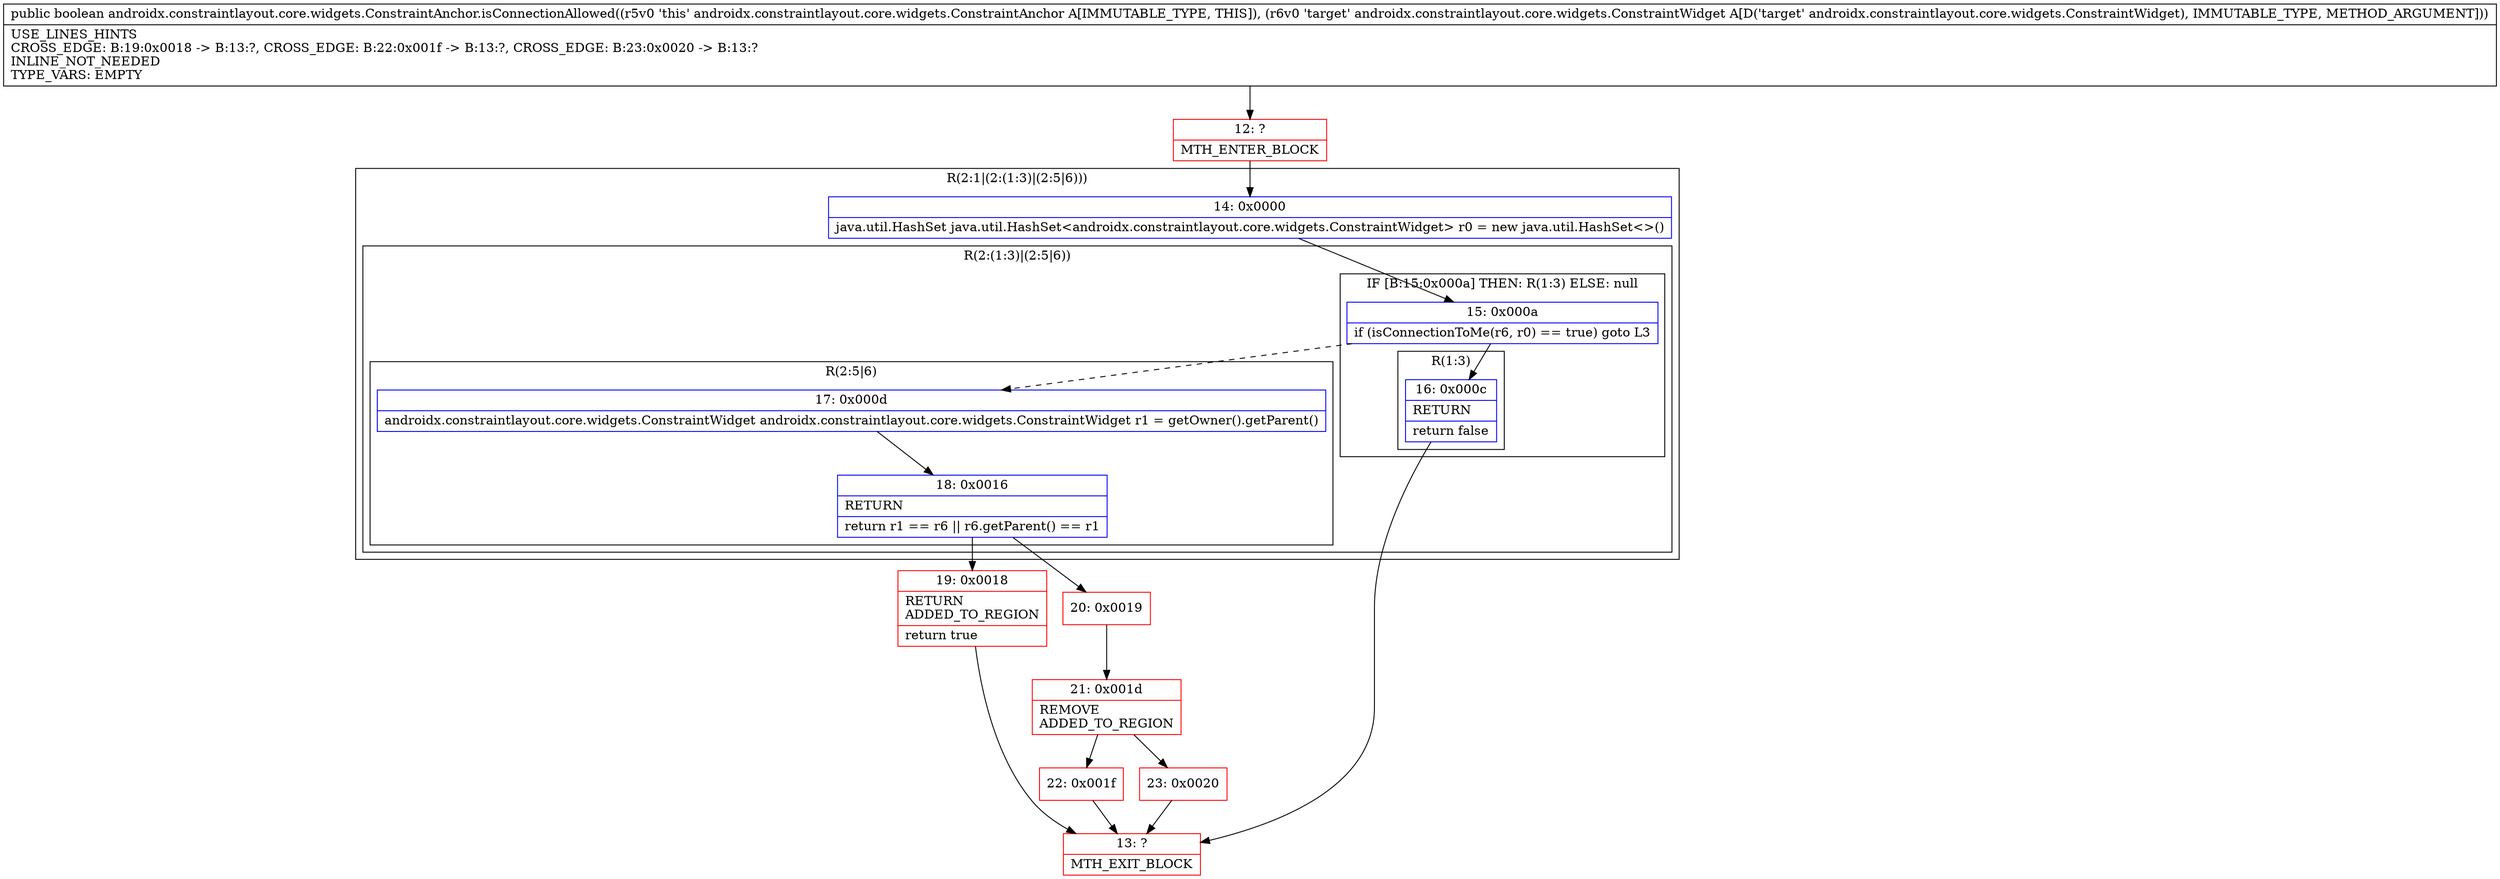 digraph "CFG forandroidx.constraintlayout.core.widgets.ConstraintAnchor.isConnectionAllowed(Landroidx\/constraintlayout\/core\/widgets\/ConstraintWidget;)Z" {
subgraph cluster_Region_1141201350 {
label = "R(2:1|(2:(1:3)|(2:5|6)))";
node [shape=record,color=blue];
Node_14 [shape=record,label="{14\:\ 0x0000|java.util.HashSet java.util.HashSet\<androidx.constraintlayout.core.widgets.ConstraintWidget\> r0 = new java.util.HashSet\<\>()\l}"];
subgraph cluster_Region_2025748221 {
label = "R(2:(1:3)|(2:5|6))";
node [shape=record,color=blue];
subgraph cluster_IfRegion_803725881 {
label = "IF [B:15:0x000a] THEN: R(1:3) ELSE: null";
node [shape=record,color=blue];
Node_15 [shape=record,label="{15\:\ 0x000a|if (isConnectionToMe(r6, r0) == true) goto L3\l}"];
subgraph cluster_Region_703531132 {
label = "R(1:3)";
node [shape=record,color=blue];
Node_16 [shape=record,label="{16\:\ 0x000c|RETURN\l|return false\l}"];
}
}
subgraph cluster_Region_1704459821 {
label = "R(2:5|6)";
node [shape=record,color=blue];
Node_17 [shape=record,label="{17\:\ 0x000d|androidx.constraintlayout.core.widgets.ConstraintWidget androidx.constraintlayout.core.widgets.ConstraintWidget r1 = getOwner().getParent()\l}"];
Node_18 [shape=record,label="{18\:\ 0x0016|RETURN\l|return r1 == r6 \|\| r6.getParent() == r1\l}"];
}
}
}
Node_12 [shape=record,color=red,label="{12\:\ ?|MTH_ENTER_BLOCK\l}"];
Node_13 [shape=record,color=red,label="{13\:\ ?|MTH_EXIT_BLOCK\l}"];
Node_19 [shape=record,color=red,label="{19\:\ 0x0018|RETURN\lADDED_TO_REGION\l|return true\l}"];
Node_20 [shape=record,color=red,label="{20\:\ 0x0019}"];
Node_21 [shape=record,color=red,label="{21\:\ 0x001d|REMOVE\lADDED_TO_REGION\l}"];
Node_22 [shape=record,color=red,label="{22\:\ 0x001f}"];
Node_23 [shape=record,color=red,label="{23\:\ 0x0020}"];
MethodNode[shape=record,label="{public boolean androidx.constraintlayout.core.widgets.ConstraintAnchor.isConnectionAllowed((r5v0 'this' androidx.constraintlayout.core.widgets.ConstraintAnchor A[IMMUTABLE_TYPE, THIS]), (r6v0 'target' androidx.constraintlayout.core.widgets.ConstraintWidget A[D('target' androidx.constraintlayout.core.widgets.ConstraintWidget), IMMUTABLE_TYPE, METHOD_ARGUMENT]))  | USE_LINES_HINTS\lCROSS_EDGE: B:19:0x0018 \-\> B:13:?, CROSS_EDGE: B:22:0x001f \-\> B:13:?, CROSS_EDGE: B:23:0x0020 \-\> B:13:?\lINLINE_NOT_NEEDED\lTYPE_VARS: EMPTY\l}"];
MethodNode -> Node_12;Node_14 -> Node_15;
Node_15 -> Node_16;
Node_15 -> Node_17[style=dashed];
Node_16 -> Node_13;
Node_17 -> Node_18;
Node_18 -> Node_19;
Node_18 -> Node_20;
Node_12 -> Node_14;
Node_19 -> Node_13;
Node_20 -> Node_21;
Node_21 -> Node_22;
Node_21 -> Node_23;
Node_22 -> Node_13;
Node_23 -> Node_13;
}

